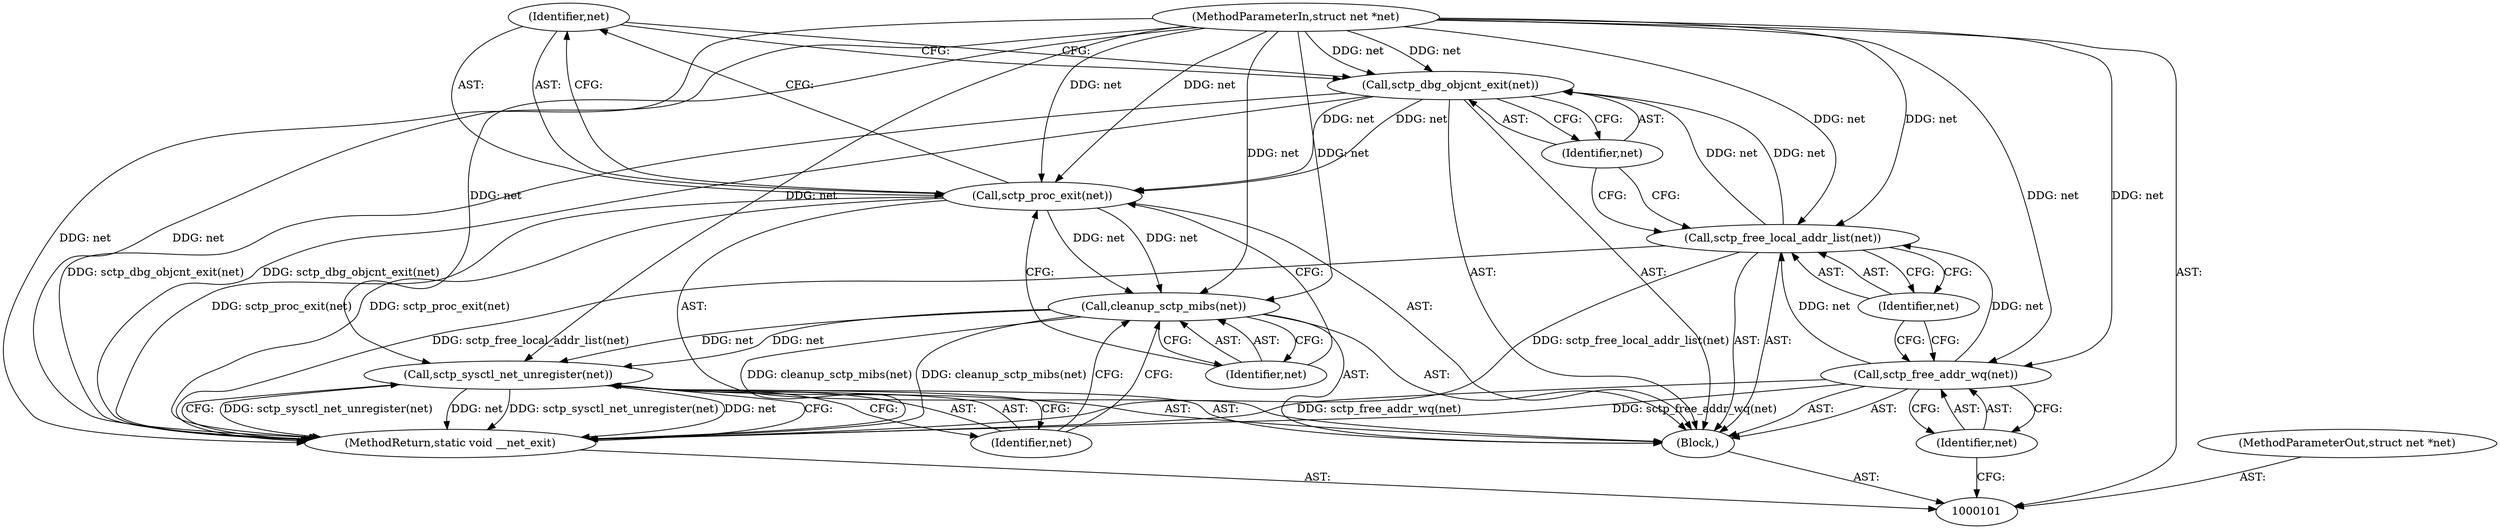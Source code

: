 digraph "0_linux_8e2d61e0aed2b7c4ecb35844fe07e0b2b762dee4_1" {
"1000111" [label="(Identifier,net)"];
"1000110" [label="(Call,sctp_proc_exit(net))"];
"1000112" [label="(Call,cleanup_sctp_mibs(net))"];
"1000113" [label="(Identifier,net)"];
"1000114" [label="(Call,sctp_sysctl_net_unregister(net))"];
"1000115" [label="(Identifier,net)"];
"1000116" [label="(MethodReturn,static void __net_exit)"];
"1000102" [label="(MethodParameterIn,struct net *net)"];
"1000145" [label="(MethodParameterOut,struct net *net)"];
"1000103" [label="(Block,)"];
"1000104" [label="(Call,sctp_free_addr_wq(net))"];
"1000105" [label="(Identifier,net)"];
"1000106" [label="(Call,sctp_free_local_addr_list(net))"];
"1000107" [label="(Identifier,net)"];
"1000108" [label="(Call,sctp_dbg_objcnt_exit(net))"];
"1000109" [label="(Identifier,net)"];
"1000111" -> "1000110"  [label="AST: "];
"1000111" -> "1000108"  [label="CFG: "];
"1000110" -> "1000111"  [label="CFG: "];
"1000110" -> "1000103"  [label="AST: "];
"1000110" -> "1000111"  [label="CFG: "];
"1000111" -> "1000110"  [label="AST: "];
"1000113" -> "1000110"  [label="CFG: "];
"1000110" -> "1000116"  [label="DDG: sctp_proc_exit(net)"];
"1000108" -> "1000110"  [label="DDG: net"];
"1000102" -> "1000110"  [label="DDG: net"];
"1000110" -> "1000112"  [label="DDG: net"];
"1000112" -> "1000103"  [label="AST: "];
"1000112" -> "1000113"  [label="CFG: "];
"1000113" -> "1000112"  [label="AST: "];
"1000115" -> "1000112"  [label="CFG: "];
"1000112" -> "1000116"  [label="DDG: cleanup_sctp_mibs(net)"];
"1000110" -> "1000112"  [label="DDG: net"];
"1000102" -> "1000112"  [label="DDG: net"];
"1000112" -> "1000114"  [label="DDG: net"];
"1000113" -> "1000112"  [label="AST: "];
"1000113" -> "1000110"  [label="CFG: "];
"1000112" -> "1000113"  [label="CFG: "];
"1000114" -> "1000103"  [label="AST: "];
"1000114" -> "1000115"  [label="CFG: "];
"1000115" -> "1000114"  [label="AST: "];
"1000116" -> "1000114"  [label="CFG: "];
"1000114" -> "1000116"  [label="DDG: sctp_sysctl_net_unregister(net)"];
"1000114" -> "1000116"  [label="DDG: net"];
"1000112" -> "1000114"  [label="DDG: net"];
"1000102" -> "1000114"  [label="DDG: net"];
"1000115" -> "1000114"  [label="AST: "];
"1000115" -> "1000112"  [label="CFG: "];
"1000114" -> "1000115"  [label="CFG: "];
"1000116" -> "1000101"  [label="AST: "];
"1000116" -> "1000114"  [label="CFG: "];
"1000108" -> "1000116"  [label="DDG: sctp_dbg_objcnt_exit(net)"];
"1000104" -> "1000116"  [label="DDG: sctp_free_addr_wq(net)"];
"1000114" -> "1000116"  [label="DDG: sctp_sysctl_net_unregister(net)"];
"1000114" -> "1000116"  [label="DDG: net"];
"1000110" -> "1000116"  [label="DDG: sctp_proc_exit(net)"];
"1000106" -> "1000116"  [label="DDG: sctp_free_local_addr_list(net)"];
"1000102" -> "1000116"  [label="DDG: net"];
"1000112" -> "1000116"  [label="DDG: cleanup_sctp_mibs(net)"];
"1000102" -> "1000101"  [label="AST: "];
"1000102" -> "1000116"  [label="DDG: net"];
"1000102" -> "1000104"  [label="DDG: net"];
"1000102" -> "1000106"  [label="DDG: net"];
"1000102" -> "1000108"  [label="DDG: net"];
"1000102" -> "1000110"  [label="DDG: net"];
"1000102" -> "1000112"  [label="DDG: net"];
"1000102" -> "1000114"  [label="DDG: net"];
"1000145" -> "1000101"  [label="AST: "];
"1000103" -> "1000101"  [label="AST: "];
"1000104" -> "1000103"  [label="AST: "];
"1000106" -> "1000103"  [label="AST: "];
"1000108" -> "1000103"  [label="AST: "];
"1000110" -> "1000103"  [label="AST: "];
"1000112" -> "1000103"  [label="AST: "];
"1000114" -> "1000103"  [label="AST: "];
"1000104" -> "1000103"  [label="AST: "];
"1000104" -> "1000105"  [label="CFG: "];
"1000105" -> "1000104"  [label="AST: "];
"1000107" -> "1000104"  [label="CFG: "];
"1000104" -> "1000116"  [label="DDG: sctp_free_addr_wq(net)"];
"1000102" -> "1000104"  [label="DDG: net"];
"1000104" -> "1000106"  [label="DDG: net"];
"1000105" -> "1000104"  [label="AST: "];
"1000105" -> "1000101"  [label="CFG: "];
"1000104" -> "1000105"  [label="CFG: "];
"1000106" -> "1000103"  [label="AST: "];
"1000106" -> "1000107"  [label="CFG: "];
"1000107" -> "1000106"  [label="AST: "];
"1000109" -> "1000106"  [label="CFG: "];
"1000106" -> "1000116"  [label="DDG: sctp_free_local_addr_list(net)"];
"1000104" -> "1000106"  [label="DDG: net"];
"1000102" -> "1000106"  [label="DDG: net"];
"1000106" -> "1000108"  [label="DDG: net"];
"1000107" -> "1000106"  [label="AST: "];
"1000107" -> "1000104"  [label="CFG: "];
"1000106" -> "1000107"  [label="CFG: "];
"1000108" -> "1000103"  [label="AST: "];
"1000108" -> "1000109"  [label="CFG: "];
"1000109" -> "1000108"  [label="AST: "];
"1000111" -> "1000108"  [label="CFG: "];
"1000108" -> "1000116"  [label="DDG: sctp_dbg_objcnt_exit(net)"];
"1000106" -> "1000108"  [label="DDG: net"];
"1000102" -> "1000108"  [label="DDG: net"];
"1000108" -> "1000110"  [label="DDG: net"];
"1000109" -> "1000108"  [label="AST: "];
"1000109" -> "1000106"  [label="CFG: "];
"1000108" -> "1000109"  [label="CFG: "];
}
